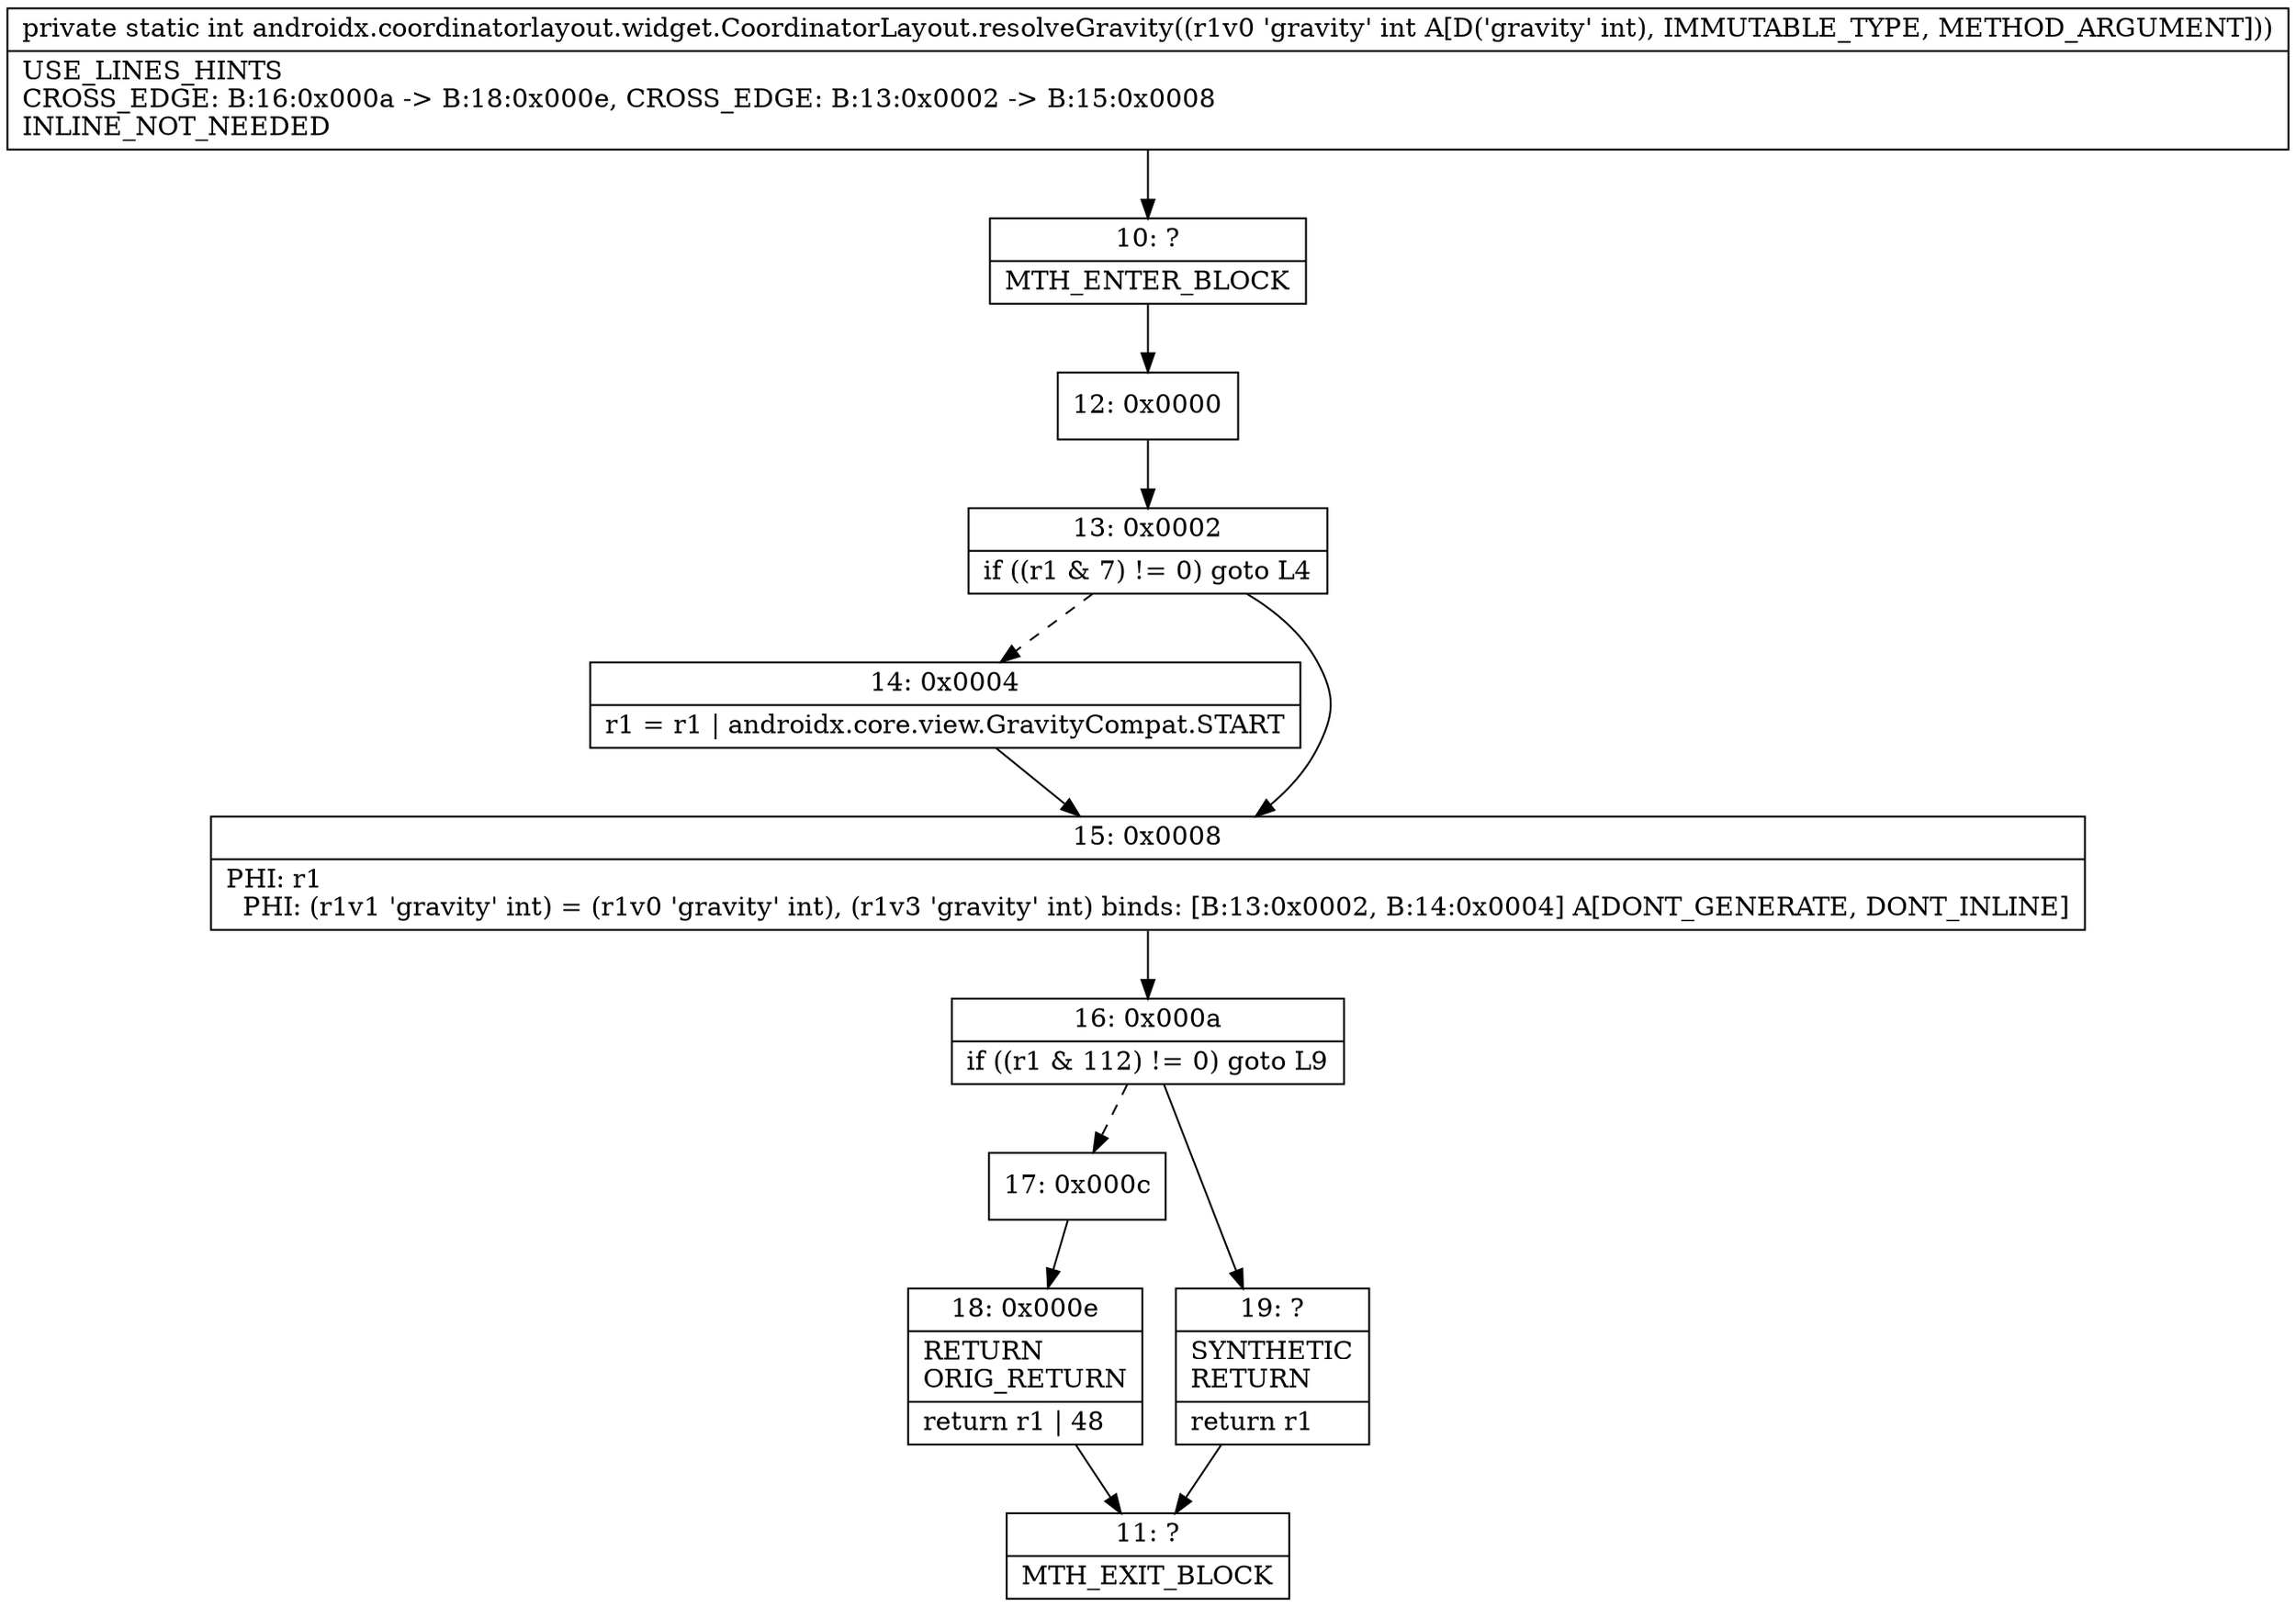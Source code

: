 digraph "CFG forandroidx.coordinatorlayout.widget.CoordinatorLayout.resolveGravity(I)I" {
Node_10 [shape=record,label="{10\:\ ?|MTH_ENTER_BLOCK\l}"];
Node_12 [shape=record,label="{12\:\ 0x0000}"];
Node_13 [shape=record,label="{13\:\ 0x0002|if ((r1 & 7) != 0) goto L4\l}"];
Node_14 [shape=record,label="{14\:\ 0x0004|r1 = r1 \| androidx.core.view.GravityCompat.START\l}"];
Node_15 [shape=record,label="{15\:\ 0x0008|PHI: r1 \l  PHI: (r1v1 'gravity' int) = (r1v0 'gravity' int), (r1v3 'gravity' int) binds: [B:13:0x0002, B:14:0x0004] A[DONT_GENERATE, DONT_INLINE]\l}"];
Node_16 [shape=record,label="{16\:\ 0x000a|if ((r1 & 112) != 0) goto L9\l}"];
Node_17 [shape=record,label="{17\:\ 0x000c}"];
Node_18 [shape=record,label="{18\:\ 0x000e|RETURN\lORIG_RETURN\l|return r1 \| 48\l}"];
Node_11 [shape=record,label="{11\:\ ?|MTH_EXIT_BLOCK\l}"];
Node_19 [shape=record,label="{19\:\ ?|SYNTHETIC\lRETURN\l|return r1\l}"];
MethodNode[shape=record,label="{private static int androidx.coordinatorlayout.widget.CoordinatorLayout.resolveGravity((r1v0 'gravity' int A[D('gravity' int), IMMUTABLE_TYPE, METHOD_ARGUMENT]))  | USE_LINES_HINTS\lCROSS_EDGE: B:16:0x000a \-\> B:18:0x000e, CROSS_EDGE: B:13:0x0002 \-\> B:15:0x0008\lINLINE_NOT_NEEDED\l}"];
MethodNode -> Node_10;Node_10 -> Node_12;
Node_12 -> Node_13;
Node_13 -> Node_14[style=dashed];
Node_13 -> Node_15;
Node_14 -> Node_15;
Node_15 -> Node_16;
Node_16 -> Node_17[style=dashed];
Node_16 -> Node_19;
Node_17 -> Node_18;
Node_18 -> Node_11;
Node_19 -> Node_11;
}

